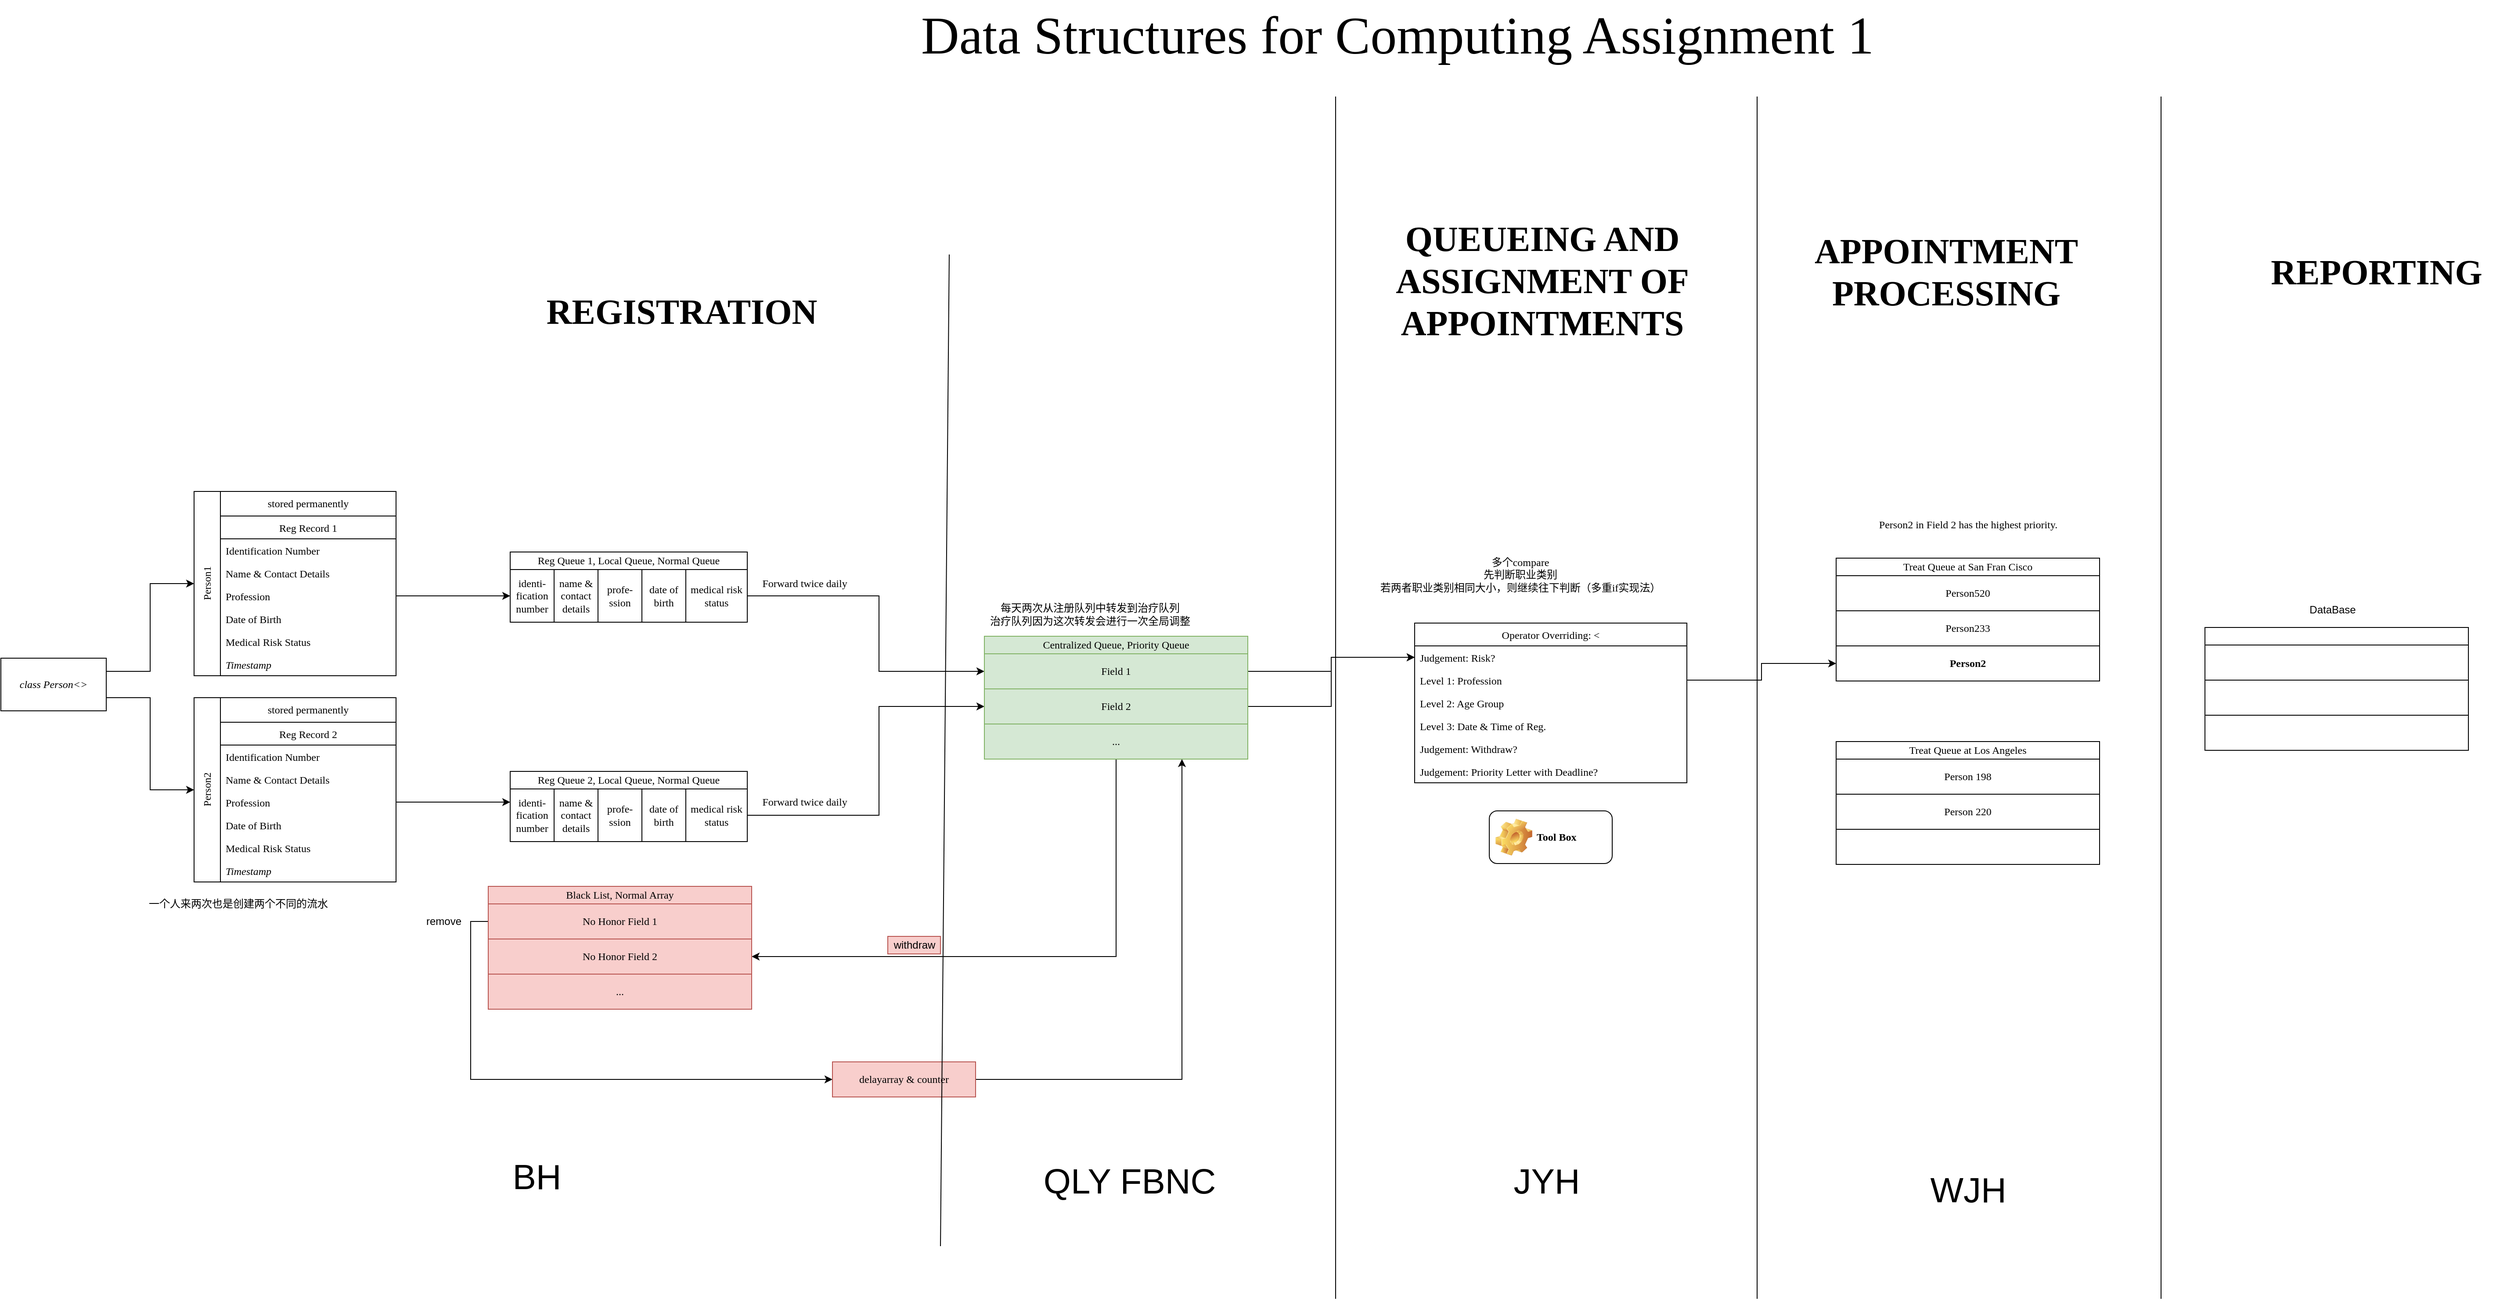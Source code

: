 <mxfile version="14.1.8" type="device"><diagram id="128Z4MAfpZ1QNSg5VIcd" name="第 1 页"><mxGraphModel dx="1752" dy="735" grid="1" gridSize="10" guides="1" tooltips="1" connect="1" arrows="1" fold="1" page="1" pageScale="1" pageWidth="827" pageHeight="1169" math="0" shadow="0"><root><mxCell id="0"/><mxCell id="1" parent="0"/><mxCell id="3j3yWsIi2HjqPcy8Chna-1" value="Data Structures for Computing Assignment 1" style="text;html=1;align=center;verticalAlign=middle;resizable=0;points=[];autosize=1;fontFamily=Verdana;fontSize=60;" parent="1" vertex="1"><mxGeometry x="780" y="40" width="1380" height="80" as="geometry"/></mxCell><mxCell id="3j3yWsIi2HjqPcy8Chna-15" value="identi-fication number" style="rounded=0;whiteSpace=wrap;html=1;fontFamily=Verdana;fontSize=12;" parent="1" vertex="1"><mxGeometry x="460" y="689" width="50" height="60" as="geometry"/></mxCell><mxCell id="3j3yWsIi2HjqPcy8Chna-16" value="name &amp;amp; contact details" style="rounded=0;whiteSpace=wrap;html=1;fontFamily=Verdana;fontSize=12;" parent="1" vertex="1"><mxGeometry x="510" y="689" width="50" height="60" as="geometry"/></mxCell><mxCell id="3j3yWsIi2HjqPcy8Chna-17" value="profe-ssion" style="rounded=0;whiteSpace=wrap;html=1;fontFamily=Verdana;fontSize=12;" parent="1" vertex="1"><mxGeometry x="560" y="689" width="50" height="60" as="geometry"/></mxCell><mxCell id="3j3yWsIi2HjqPcy8Chna-18" value="date of birth" style="rounded=0;whiteSpace=wrap;html=1;fontFamily=Verdana;fontSize=12;" parent="1" vertex="1"><mxGeometry x="610" y="689" width="50" height="60" as="geometry"/></mxCell><mxCell id="3j3yWsIi2HjqPcy8Chna-39" style="edgeStyle=orthogonalEdgeStyle;rounded=0;orthogonalLoop=1;jettySize=auto;html=1;entryX=0;entryY=0.5;entryDx=0;entryDy=0;fontFamily=Verdana;fontSize=12;exitX=1;exitY=0.5;exitDx=0;exitDy=0;" parent="1" source="3j3yWsIi2HjqPcy8Chna-19" target="3j3yWsIi2HjqPcy8Chna-31" edge="1"><mxGeometry relative="1" as="geometry"><mxPoint x="760" y="719" as="sourcePoint"/><mxPoint x="1000" y="779" as="targetPoint"/><Array as="points"><mxPoint x="880" y="719"/><mxPoint x="880" y="805"/></Array></mxGeometry></mxCell><mxCell id="3j3yWsIi2HjqPcy8Chna-19" value="medical risk status" style="rounded=0;whiteSpace=wrap;html=1;fontFamily=Verdana;fontSize=12;" parent="1" vertex="1"><mxGeometry x="660" y="689" width="70" height="60" as="geometry"/></mxCell><mxCell id="upoEuybFX3jZ4BqG1-iU-58" style="edgeStyle=orthogonalEdgeStyle;rounded=0;orthogonalLoop=1;jettySize=auto;html=1;exitX=1;exitY=0.5;exitDx=0;exitDy=0;entryX=0;entryY=0.5;entryDx=0;entryDy=0;fontFamily=Verdana;" parent="1" source="3j3yWsIi2HjqPcy8Chna-31" target="3j3yWsIi2HjqPcy8Chna-54" edge="1"><mxGeometry relative="1" as="geometry"/></mxCell><mxCell id="3j3yWsIi2HjqPcy8Chna-31" value="Field 1" style="rounded=0;whiteSpace=wrap;html=1;fontFamily=Verdana;fontSize=12;fillColor=#d5e8d4;strokeColor=#82b366;" parent="1" vertex="1"><mxGeometry x="1000" y="785" width="300" height="40" as="geometry"/></mxCell><mxCell id="3j3yWsIi2HjqPcy8Chna-38" value="每天两次从注册队列中转发到治疗队列&lt;br&gt;治疗队列因为这次转发会进行一次全局调整" style="text;html=1;align=center;verticalAlign=middle;resizable=0;points=[];autosize=1;fontSize=12;fontFamily=Verdana;" parent="1" vertex="1"><mxGeometry x="1000" y="725" width="240" height="30" as="geometry"/></mxCell><mxCell id="3j3yWsIi2HjqPcy8Chna-40" value="Forward twice daily" style="text;html=1;align=center;verticalAlign=middle;resizable=0;points=[];autosize=1;fontSize=12;fontFamily=Verdana;" parent="1" vertex="1"><mxGeometry x="730" y="695" width="130" height="20" as="geometry"/></mxCell><mxCell id="3j3yWsIi2HjqPcy8Chna-49" style="edgeStyle=orthogonalEdgeStyle;rounded=0;orthogonalLoop=1;jettySize=auto;html=1;entryX=0;entryY=0.5;entryDx=0;entryDy=0;fontFamily=Verdana;fontSize=12;exitX=1;exitY=0.5;exitDx=0;exitDy=0;" parent="1" source="upoEuybFX3jZ4BqG1-iU-11" target="upoEuybFX3jZ4BqG1-iU-35" edge="1"><mxGeometry relative="1" as="geometry"><mxPoint x="760" y="961.98" as="sourcePoint"/><mxPoint x="1000" y="899" as="targetPoint"/><Array as="points"><mxPoint x="880" y="969"/><mxPoint x="880" y="845"/></Array></mxGeometry></mxCell><mxCell id="3j3yWsIi2HjqPcy8Chna-53" value="Operator Overriding: &lt;" style="swimlane;fontStyle=0;childLayout=stackLayout;horizontal=1;startSize=26;fillColor=none;horizontalStack=0;resizeParent=1;resizeParentMax=0;resizeLast=0;collapsible=1;marginBottom=0;fontFamily=Verdana;fontSize=12;" parent="1" vertex="1"><mxGeometry x="1490" y="750" width="310" height="182" as="geometry"/></mxCell><mxCell id="3j3yWsIi2HjqPcy8Chna-54" value="Judgement: Risk?" style="text;strokeColor=none;fillColor=none;align=left;verticalAlign=top;spacingLeft=4;spacingRight=4;overflow=hidden;rotatable=0;points=[[0,0.5],[1,0.5]];portConstraint=eastwest;fontFamily=Verdana;" parent="3j3yWsIi2HjqPcy8Chna-53" vertex="1"><mxGeometry y="26" width="310" height="26" as="geometry"/></mxCell><mxCell id="3j3yWsIi2HjqPcy8Chna-55" value="Level 1: Profession" style="text;strokeColor=none;fillColor=none;align=left;verticalAlign=top;spacingLeft=4;spacingRight=4;overflow=hidden;rotatable=0;points=[[0,0.5],[1,0.5]];portConstraint=eastwest;fontFamily=Verdana;" parent="3j3yWsIi2HjqPcy8Chna-53" vertex="1"><mxGeometry y="52" width="310" height="26" as="geometry"/></mxCell><mxCell id="upoEuybFX3jZ4BqG1-iU-54" value="Level 2: Age Group" style="text;strokeColor=none;fillColor=none;align=left;verticalAlign=top;spacingLeft=4;spacingRight=4;overflow=hidden;rotatable=0;points=[[0,0.5],[1,0.5]];portConstraint=eastwest;fontFamily=Verdana;" parent="3j3yWsIi2HjqPcy8Chna-53" vertex="1"><mxGeometry y="78" width="310" height="26" as="geometry"/></mxCell><mxCell id="upoEuybFX3jZ4BqG1-iU-55" value="Level 3: Date &amp; Time of Reg." style="text;strokeColor=none;fillColor=none;align=left;verticalAlign=top;spacingLeft=4;spacingRight=4;overflow=hidden;rotatable=0;points=[[0,0.5],[1,0.5]];portConstraint=eastwest;fontFamily=Verdana;" parent="3j3yWsIi2HjqPcy8Chna-53" vertex="1"><mxGeometry y="104" width="310" height="26" as="geometry"/></mxCell><mxCell id="upoEuybFX3jZ4BqG1-iU-56" value="Judgement: Withdraw?" style="text;strokeColor=none;fillColor=none;align=left;verticalAlign=top;spacingLeft=4;spacingRight=4;overflow=hidden;rotatable=0;points=[[0,0.5],[1,0.5]];portConstraint=eastwest;fontFamily=Verdana;" parent="3j3yWsIi2HjqPcy8Chna-53" vertex="1"><mxGeometry y="130" width="310" height="26" as="geometry"/></mxCell><mxCell id="3j3yWsIi2HjqPcy8Chna-56" value="Judgement: Priority Letter with Deadline?" style="text;strokeColor=none;fillColor=none;align=left;verticalAlign=top;spacingLeft=4;spacingRight=4;overflow=hidden;rotatable=0;points=[[0,0.5],[1,0.5]];portConstraint=eastwest;fontFamily=Verdana;" parent="3j3yWsIi2HjqPcy8Chna-53" vertex="1"><mxGeometry y="156" width="310" height="26" as="geometry"/></mxCell><mxCell id="3j3yWsIi2HjqPcy8Chna-57" value="多个compare&lt;br&gt;先判断职业类别&lt;br&gt;若两者职业类别相同大小，则继续往下判断（多重if实现法）" style="text;html=1;align=center;verticalAlign=middle;resizable=0;points=[];autosize=1;fontSize=12;fontFamily=Verdana;" parent="1" vertex="1"><mxGeometry x="1440" y="670" width="340" height="50" as="geometry"/></mxCell><mxCell id="upoEuybFX3jZ4BqG1-iU-1" value="Forward twice daily" style="text;html=1;align=center;verticalAlign=middle;resizable=0;points=[];autosize=1;fontSize=12;fontFamily=Verdana;" parent="1" vertex="1"><mxGeometry x="730" y="944" width="130" height="20" as="geometry"/></mxCell><mxCell id="upoEuybFX3jZ4BqG1-iU-4" value="Reg Queue 1, Local Queue, Normal Queue" style="rounded=0;whiteSpace=wrap;html=1;fontFamily=Verdana;" parent="1" vertex="1"><mxGeometry x="460" y="669" width="270" height="20" as="geometry"/></mxCell><mxCell id="upoEuybFX3jZ4BqG1-iU-7" value="identi-fication number" style="rounded=0;whiteSpace=wrap;html=1;fontFamily=Verdana;fontSize=12;" parent="1" vertex="1"><mxGeometry x="460" y="939" width="50" height="60" as="geometry"/></mxCell><mxCell id="upoEuybFX3jZ4BqG1-iU-8" value="name &amp;amp; contact details" style="rounded=0;whiteSpace=wrap;html=1;fontFamily=Verdana;fontSize=12;" parent="1" vertex="1"><mxGeometry x="510" y="939" width="50" height="60" as="geometry"/></mxCell><mxCell id="upoEuybFX3jZ4BqG1-iU-9" value="profe-ssion" style="rounded=0;whiteSpace=wrap;html=1;fontFamily=Verdana;fontSize=12;" parent="1" vertex="1"><mxGeometry x="560" y="939" width="50" height="60" as="geometry"/></mxCell><mxCell id="upoEuybFX3jZ4BqG1-iU-10" value="date of birth" style="rounded=0;whiteSpace=wrap;html=1;fontFamily=Verdana;fontSize=12;" parent="1" vertex="1"><mxGeometry x="610" y="939" width="50" height="60" as="geometry"/></mxCell><mxCell id="upoEuybFX3jZ4BqG1-iU-11" value="medical risk status" style="rounded=0;whiteSpace=wrap;html=1;fontFamily=Verdana;fontSize=12;" parent="1" vertex="1"><mxGeometry x="660" y="939" width="70" height="60" as="geometry"/></mxCell><mxCell id="upoEuybFX3jZ4BqG1-iU-12" value="Reg Queue 2, Local Queue, Normal Queue" style="rounded=0;whiteSpace=wrap;html=1;fontFamily=Verdana;" parent="1" vertex="1"><mxGeometry x="460" y="919" width="270" height="20" as="geometry"/></mxCell><mxCell id="upoEuybFX3jZ4BqG1-iU-14" value="Centralized Queue, Priority Queue" style="rounded=0;whiteSpace=wrap;html=1;fontFamily=Verdana;fillColor=#d5e8d4;strokeColor=#82b366;" parent="1" vertex="1"><mxGeometry x="1000" y="765" width="300" height="20" as="geometry"/></mxCell><mxCell id="upoEuybFX3jZ4BqG1-iU-16" value="stored permanently" style="whiteSpace=wrap;html=1;fontFamily=Verdana;" parent="1" vertex="1"><mxGeometry x="130" y="600" width="200" height="28" as="geometry"/></mxCell><mxCell id="upoEuybFX3jZ4BqG1-iU-17" value="Reg Record 1" style="swimlane;fontStyle=0;childLayout=stackLayout;horizontal=1;startSize=26;fillColor=none;horizontalStack=0;resizeParent=1;resizeParentMax=0;resizeLast=0;collapsible=1;marginBottom=0;fontFamily=Verdana;" parent="1" vertex="1"><mxGeometry x="130" y="628" width="200" height="182" as="geometry"/></mxCell><mxCell id="upoEuybFX3jZ4BqG1-iU-18" value="Identification Number" style="text;strokeColor=none;fillColor=none;align=left;verticalAlign=top;spacingLeft=4;spacingRight=4;overflow=hidden;rotatable=0;points=[[0,0.5],[1,0.5]];portConstraint=eastwest;fontFamily=Verdana;" parent="upoEuybFX3jZ4BqG1-iU-17" vertex="1"><mxGeometry y="26" width="200" height="26" as="geometry"/></mxCell><mxCell id="upoEuybFX3jZ4BqG1-iU-19" value="Name &amp; Contact Details" style="text;strokeColor=none;fillColor=none;align=left;verticalAlign=top;spacingLeft=4;spacingRight=4;overflow=hidden;rotatable=0;points=[[0,0.5],[1,0.5]];portConstraint=eastwest;fontFamily=Verdana;" parent="upoEuybFX3jZ4BqG1-iU-17" vertex="1"><mxGeometry y="52" width="200" height="26" as="geometry"/></mxCell><mxCell id="upoEuybFX3jZ4BqG1-iU-22" value="Profession" style="text;strokeColor=none;fillColor=none;align=left;verticalAlign=top;spacingLeft=4;spacingRight=4;overflow=hidden;rotatable=0;points=[[0,0.5],[1,0.5]];portConstraint=eastwest;fontFamily=Verdana;" parent="upoEuybFX3jZ4BqG1-iU-17" vertex="1"><mxGeometry y="78" width="200" height="26" as="geometry"/></mxCell><mxCell id="upoEuybFX3jZ4BqG1-iU-24" value="Date of Birth" style="text;strokeColor=none;fillColor=none;align=left;verticalAlign=top;spacingLeft=4;spacingRight=4;overflow=hidden;rotatable=0;points=[[0,0.5],[1,0.5]];portConstraint=eastwest;fontFamily=Verdana;" parent="upoEuybFX3jZ4BqG1-iU-17" vertex="1"><mxGeometry y="104" width="200" height="26" as="geometry"/></mxCell><mxCell id="upoEuybFX3jZ4BqG1-iU-23" value="Medical Risk Status" style="text;strokeColor=none;fillColor=none;align=left;verticalAlign=top;spacingLeft=4;spacingRight=4;overflow=hidden;rotatable=0;points=[[0,0.5],[1,0.5]];portConstraint=eastwest;fontFamily=Verdana;" parent="upoEuybFX3jZ4BqG1-iU-17" vertex="1"><mxGeometry y="130" width="200" height="26" as="geometry"/></mxCell><mxCell id="upoEuybFX3jZ4BqG1-iU-20" value="Timestamp" style="text;strokeColor=none;fillColor=none;align=left;verticalAlign=top;spacingLeft=4;spacingRight=4;overflow=hidden;rotatable=0;points=[[0,0.5],[1,0.5]];portConstraint=eastwest;fontFamily=Verdana;fontStyle=2" parent="upoEuybFX3jZ4BqG1-iU-17" vertex="1"><mxGeometry y="156" width="200" height="26" as="geometry"/></mxCell><mxCell id="upoEuybFX3jZ4BqG1-iU-25" value="stored permanently" style="whiteSpace=wrap;html=1;fontFamily=Verdana;" parent="1" vertex="1"><mxGeometry x="130" y="835" width="200" height="28" as="geometry"/></mxCell><mxCell id="upoEuybFX3jZ4BqG1-iU-26" value="Reg Record 2" style="swimlane;fontStyle=0;childLayout=stackLayout;horizontal=1;startSize=26;fillColor=none;horizontalStack=0;resizeParent=1;resizeParentMax=0;resizeLast=0;collapsible=1;marginBottom=0;fontFamily=Verdana;" parent="1" vertex="1"><mxGeometry x="130" y="863" width="200" height="182" as="geometry"/></mxCell><mxCell id="upoEuybFX3jZ4BqG1-iU-27" value="Identification Number" style="text;strokeColor=none;fillColor=none;align=left;verticalAlign=top;spacingLeft=4;spacingRight=4;overflow=hidden;rotatable=0;points=[[0,0.5],[1,0.5]];portConstraint=eastwest;fontFamily=Verdana;" parent="upoEuybFX3jZ4BqG1-iU-26" vertex="1"><mxGeometry y="26" width="200" height="26" as="geometry"/></mxCell><mxCell id="upoEuybFX3jZ4BqG1-iU-28" value="Name &amp; Contact Details" style="text;strokeColor=none;fillColor=none;align=left;verticalAlign=top;spacingLeft=4;spacingRight=4;overflow=hidden;rotatable=0;points=[[0,0.5],[1,0.5]];portConstraint=eastwest;fontFamily=Verdana;" parent="upoEuybFX3jZ4BqG1-iU-26" vertex="1"><mxGeometry y="52" width="200" height="26" as="geometry"/></mxCell><mxCell id="upoEuybFX3jZ4BqG1-iU-29" value="Profession" style="text;strokeColor=none;fillColor=none;align=left;verticalAlign=top;spacingLeft=4;spacingRight=4;overflow=hidden;rotatable=0;points=[[0,0.5],[1,0.5]];portConstraint=eastwest;fontFamily=Verdana;" parent="upoEuybFX3jZ4BqG1-iU-26" vertex="1"><mxGeometry y="78" width="200" height="26" as="geometry"/></mxCell><mxCell id="upoEuybFX3jZ4BqG1-iU-30" value="Date of Birth" style="text;strokeColor=none;fillColor=none;align=left;verticalAlign=top;spacingLeft=4;spacingRight=4;overflow=hidden;rotatable=0;points=[[0,0.5],[1,0.5]];portConstraint=eastwest;fontFamily=Verdana;" parent="upoEuybFX3jZ4BqG1-iU-26" vertex="1"><mxGeometry y="104" width="200" height="26" as="geometry"/></mxCell><mxCell id="upoEuybFX3jZ4BqG1-iU-31" value="Medical Risk Status" style="text;strokeColor=none;fillColor=none;align=left;verticalAlign=top;spacingLeft=4;spacingRight=4;overflow=hidden;rotatable=0;points=[[0,0.5],[1,0.5]];portConstraint=eastwest;fontFamily=Verdana;" parent="upoEuybFX3jZ4BqG1-iU-26" vertex="1"><mxGeometry y="130" width="200" height="26" as="geometry"/></mxCell><mxCell id="upoEuybFX3jZ4BqG1-iU-32" value="Timestamp" style="text;strokeColor=none;fillColor=none;align=left;verticalAlign=top;spacingLeft=4;spacingRight=4;overflow=hidden;rotatable=0;points=[[0,0.5],[1,0.5]];portConstraint=eastwest;fontFamily=Verdana;fontStyle=2" parent="upoEuybFX3jZ4BqG1-iU-26" vertex="1"><mxGeometry y="156" width="200" height="26" as="geometry"/></mxCell><mxCell id="upoEuybFX3jZ4BqG1-iU-33" style="edgeStyle=orthogonalEdgeStyle;rounded=0;orthogonalLoop=1;jettySize=auto;html=1;exitX=1;exitY=0.5;exitDx=0;exitDy=0;entryX=0;entryY=0.5;entryDx=0;entryDy=0;fontFamily=Verdana;" parent="1" source="upoEuybFX3jZ4BqG1-iU-22" target="3j3yWsIi2HjqPcy8Chna-15" edge="1"><mxGeometry relative="1" as="geometry"/></mxCell><mxCell id="upoEuybFX3jZ4BqG1-iU-34" style="edgeStyle=orthogonalEdgeStyle;rounded=0;orthogonalLoop=1;jettySize=auto;html=1;exitX=1;exitY=0.5;exitDx=0;exitDy=0;entryX=0;entryY=0.25;entryDx=0;entryDy=0;fontFamily=Verdana;" parent="1" source="upoEuybFX3jZ4BqG1-iU-29" target="upoEuybFX3jZ4BqG1-iU-7" edge="1"><mxGeometry relative="1" as="geometry"/></mxCell><mxCell id="upoEuybFX3jZ4BqG1-iU-59" style="edgeStyle=orthogonalEdgeStyle;rounded=0;orthogonalLoop=1;jettySize=auto;html=1;exitX=1;exitY=0.5;exitDx=0;exitDy=0;entryX=0;entryY=0.5;entryDx=0;entryDy=0;fontFamily=Verdana;" parent="1" source="upoEuybFX3jZ4BqG1-iU-35" target="3j3yWsIi2HjqPcy8Chna-54" edge="1"><mxGeometry relative="1" as="geometry"/></mxCell><mxCell id="upoEuybFX3jZ4BqG1-iU-35" value="Field 2" style="rounded=0;whiteSpace=wrap;html=1;fontFamily=Verdana;fontSize=12;fillColor=#d5e8d4;strokeColor=#82b366;" parent="1" vertex="1"><mxGeometry x="1000" y="825" width="300" height="40" as="geometry"/></mxCell><mxCell id="ihk9Zr4vLLcPN2QOF7gw-5" style="edgeStyle=orthogonalEdgeStyle;rounded=0;orthogonalLoop=1;jettySize=auto;html=1;exitX=0.5;exitY=1;exitDx=0;exitDy=0;entryX=1;entryY=0.5;entryDx=0;entryDy=0;" parent="1" source="upoEuybFX3jZ4BqG1-iU-36" target="ihk9Zr4vLLcPN2QOF7gw-3" edge="1"><mxGeometry relative="1" as="geometry"/></mxCell><mxCell id="upoEuybFX3jZ4BqG1-iU-36" value="..." style="rounded=0;whiteSpace=wrap;html=1;fontFamily=Verdana;fontSize=12;fillColor=#d5e8d4;strokeColor=#82b366;" parent="1" vertex="1"><mxGeometry x="1000" y="865" width="300" height="40" as="geometry"/></mxCell><mxCell id="upoEuybFX3jZ4BqG1-iU-40" value="&lt;span style=&quot;color: rgba(0 , 0 , 0 , 0) ; font-family: monospace ; font-size: 0px&quot;&gt;Per&lt;/span&gt;" style="whiteSpace=wrap;html=1;fontFamily=Verdana;" parent="1" vertex="1"><mxGeometry x="100" y="600" width="30" height="210" as="geometry"/></mxCell><mxCell id="upoEuybFX3jZ4BqG1-iU-41" value="Person1" style="text;html=1;align=center;verticalAlign=middle;resizable=0;points=[];autosize=1;fontFamily=Verdana;rotation=-90;" parent="1" vertex="1"><mxGeometry x="85" y="695" width="60" height="20" as="geometry"/></mxCell><mxCell id="upoEuybFX3jZ4BqG1-iU-42" value="&lt;span style=&quot;color: rgba(0 , 0 , 0 , 0) ; font-family: monospace ; font-size: 0px&quot;&gt;Per&lt;/span&gt;" style="whiteSpace=wrap;html=1;fontFamily=Verdana;" parent="1" vertex="1"><mxGeometry x="100" y="835" width="30" height="210" as="geometry"/></mxCell><mxCell id="upoEuybFX3jZ4BqG1-iU-43" value="Person2" style="text;html=1;align=center;verticalAlign=middle;resizable=0;points=[];autosize=1;fontFamily=Verdana;rotation=-90;" parent="1" vertex="1"><mxGeometry x="85" y="930" width="60" height="20" as="geometry"/></mxCell><mxCell id="upoEuybFX3jZ4BqG1-iU-46" style="edgeStyle=orthogonalEdgeStyle;rounded=0;orthogonalLoop=1;jettySize=auto;html=1;exitX=1;exitY=0.25;exitDx=0;exitDy=0;entryX=0;entryY=0.5;entryDx=0;entryDy=0;fontFamily=Verdana;" parent="1" source="upoEuybFX3jZ4BqG1-iU-45" target="upoEuybFX3jZ4BqG1-iU-40" edge="1"><mxGeometry relative="1" as="geometry"/></mxCell><mxCell id="upoEuybFX3jZ4BqG1-iU-47" style="edgeStyle=orthogonalEdgeStyle;rounded=0;orthogonalLoop=1;jettySize=auto;html=1;exitX=1;exitY=0.75;exitDx=0;exitDy=0;entryX=0;entryY=0.5;entryDx=0;entryDy=0;fontFamily=Verdana;" parent="1" source="upoEuybFX3jZ4BqG1-iU-45" target="upoEuybFX3jZ4BqG1-iU-42" edge="1"><mxGeometry relative="1" as="geometry"/></mxCell><mxCell id="upoEuybFX3jZ4BqG1-iU-45" value="&lt;i&gt;class Person&amp;lt;&amp;gt;&lt;/i&gt;" style="whiteSpace=wrap;html=1;fontFamily=Verdana;" parent="1" vertex="1"><mxGeometry x="-120" y="790" width="120" height="60" as="geometry"/></mxCell><mxCell id="upoEuybFX3jZ4BqG1-iU-48" value="" style="endArrow=none;html=1;fontFamily=Verdana;" parent="1" edge="1"><mxGeometry width="50" height="50" relative="1" as="geometry"><mxPoint x="1400" y="1520" as="sourcePoint"/><mxPoint x="1400" y="150" as="targetPoint"/></mxGeometry></mxCell><mxCell id="upoEuybFX3jZ4BqG1-iU-49" value="&lt;font style=&quot;font-size: 40px&quot;&gt;REGISTRATION&lt;/font&gt;" style="text;html=1;align=center;verticalAlign=middle;resizable=0;points=[];autosize=1;fontFamily=Verdana;fontStyle=1" parent="1" vertex="1"><mxGeometry x="475" y="380" width="360" height="30" as="geometry"/></mxCell><mxCell id="upoEuybFX3jZ4BqG1-iU-53" value="&lt;font style=&quot;font-size: 40px&quot;&gt;QUEUEING AND &lt;br&gt;ASSIGNMENT OF &lt;br&gt;APPOINTMENTS&lt;/font&gt;" style="text;html=1;align=center;verticalAlign=middle;resizable=0;points=[];autosize=1;fontFamily=Verdana;fontStyle=1" parent="1" vertex="1"><mxGeometry x="1440" y="320" width="390" height="80" as="geometry"/></mxCell><mxCell id="upoEuybFX3jZ4BqG1-iU-57" value="Tool Box" style="label;whiteSpace=wrap;html=1;image=img/clipart/Gear_128x128.png;fontFamily=Verdana;" parent="1" vertex="1"><mxGeometry x="1575" y="964" width="140" height="60" as="geometry"/></mxCell><mxCell id="upoEuybFX3jZ4BqG1-iU-60" value="" style="endArrow=none;html=1;fontFamily=Verdana;" parent="1" edge="1"><mxGeometry width="50" height="50" relative="1" as="geometry"><mxPoint x="1880" y="1520" as="sourcePoint"/><mxPoint x="1880" y="150" as="targetPoint"/></mxGeometry></mxCell><mxCell id="upoEuybFX3jZ4BqG1-iU-61" value="&lt;span style=&quot;font-size: 40px&quot;&gt;APPOINTMENT&lt;br&gt;PROCESSING&lt;/span&gt;" style="text;html=1;align=center;verticalAlign=middle;resizable=0;points=[];autosize=1;fontFamily=Verdana;fontStyle=1" parent="1" vertex="1"><mxGeometry x="1920" y="320" width="350" height="60" as="geometry"/></mxCell><mxCell id="upoEuybFX3jZ4BqG1-iU-62" value="Person2 in Field 2 has the highest priority." style="text;html=1;align=center;verticalAlign=middle;resizable=0;points=[];autosize=1;fontFamily=Verdana;fontStyle=0" parent="1" vertex="1"><mxGeometry x="1985" y="628" width="270" height="20" as="geometry"/></mxCell><mxCell id="upoEuybFX3jZ4BqG1-iU-63" value="Person520" style="rounded=0;whiteSpace=wrap;html=1;fontFamily=Verdana;fontSize=12;" parent="1" vertex="1"><mxGeometry x="1970" y="696" width="300" height="40" as="geometry"/></mxCell><mxCell id="upoEuybFX3jZ4BqG1-iU-64" value="Treat Queue at San Fran Cisco" style="rounded=0;whiteSpace=wrap;html=1;fontFamily=Verdana;" parent="1" vertex="1"><mxGeometry x="1970" y="676" width="300" height="20" as="geometry"/></mxCell><mxCell id="upoEuybFX3jZ4BqG1-iU-65" value="Person233" style="rounded=0;whiteSpace=wrap;html=1;fontFamily=Verdana;fontSize=12;" parent="1" vertex="1"><mxGeometry x="1970" y="736" width="300" height="40" as="geometry"/></mxCell><mxCell id="upoEuybFX3jZ4BqG1-iU-66" value="Person2" style="rounded=0;whiteSpace=wrap;html=1;fontFamily=Verdana;fontSize=12;fontStyle=1" parent="1" vertex="1"><mxGeometry x="1970" y="776" width="300" height="40" as="geometry"/></mxCell><mxCell id="upoEuybFX3jZ4BqG1-iU-67" value="Person 198" style="rounded=0;whiteSpace=wrap;html=1;fontFamily=Verdana;fontSize=12;" parent="1" vertex="1"><mxGeometry x="1970" y="905" width="300" height="40" as="geometry"/></mxCell><mxCell id="upoEuybFX3jZ4BqG1-iU-68" value="Treat Queue at Los Angeles" style="rounded=0;whiteSpace=wrap;html=1;fontFamily=Verdana;" parent="1" vertex="1"><mxGeometry x="1970" y="885" width="300" height="20" as="geometry"/></mxCell><mxCell id="upoEuybFX3jZ4BqG1-iU-69" value="Person 220" style="rounded=0;whiteSpace=wrap;html=1;fontFamily=Verdana;fontSize=12;" parent="1" vertex="1"><mxGeometry x="1970" y="945" width="300" height="40" as="geometry"/></mxCell><mxCell id="upoEuybFX3jZ4BqG1-iU-70" value="" style="rounded=0;whiteSpace=wrap;html=1;fontFamily=Verdana;fontSize=12;" parent="1" vertex="1"><mxGeometry x="1970" y="985" width="300" height="40" as="geometry"/></mxCell><mxCell id="upoEuybFX3jZ4BqG1-iU-71" style="edgeStyle=orthogonalEdgeStyle;rounded=0;orthogonalLoop=1;jettySize=auto;html=1;exitX=1;exitY=0.5;exitDx=0;exitDy=0;entryX=0;entryY=0.5;entryDx=0;entryDy=0;fontFamily=Verdana;" parent="1" source="3j3yWsIi2HjqPcy8Chna-55" target="upoEuybFX3jZ4BqG1-iU-66" edge="1"><mxGeometry relative="1" as="geometry"/></mxCell><mxCell id="upoEuybFX3jZ4BqG1-iU-72" value="" style="endArrow=none;html=1;fontFamily=Verdana;" parent="1" edge="1"><mxGeometry width="50" height="50" relative="1" as="geometry"><mxPoint x="2340" y="1520" as="sourcePoint"/><mxPoint x="2340" y="150" as="targetPoint"/></mxGeometry></mxCell><mxCell id="upoEuybFX3jZ4BqG1-iU-73" value="&lt;span style=&quot;font-size: 40px&quot;&gt;REPORTING&lt;/span&gt;" style="text;html=1;align=center;verticalAlign=middle;resizable=0;points=[];autosize=1;fontFamily=Verdana;fontStyle=1" parent="1" vertex="1"><mxGeometry x="2445" y="335" width="280" height="30" as="geometry"/></mxCell><mxCell id="ihk9Zr4vLLcPN2QOF7gw-12" style="edgeStyle=orthogonalEdgeStyle;rounded=0;orthogonalLoop=1;jettySize=auto;html=1;exitX=0;exitY=0.5;exitDx=0;exitDy=0;entryX=0;entryY=0.5;entryDx=0;entryDy=0;" parent="1" source="ihk9Zr4vLLcPN2QOF7gw-1" target="ihk9Zr4vLLcPN2QOF7gw-11" edge="1"><mxGeometry relative="1" as="geometry"/></mxCell><mxCell id="ihk9Zr4vLLcPN2QOF7gw-1" value="No Honor Field 1" style="rounded=0;whiteSpace=wrap;html=1;fontFamily=Verdana;fontSize=12;fillColor=#f8cecc;strokeColor=#b85450;" parent="1" vertex="1"><mxGeometry x="435" y="1070" width="300" height="40" as="geometry"/></mxCell><mxCell id="ihk9Zr4vLLcPN2QOF7gw-2" value="Black List, Normal Array" style="rounded=0;whiteSpace=wrap;html=1;fontFamily=Verdana;fillColor=#f8cecc;strokeColor=#b85450;" parent="1" vertex="1"><mxGeometry x="435" y="1050" width="300" height="20" as="geometry"/></mxCell><mxCell id="ihk9Zr4vLLcPN2QOF7gw-3" value="No Honor Field 2" style="rounded=0;whiteSpace=wrap;html=1;fontFamily=Verdana;fontSize=12;fillColor=#f8cecc;strokeColor=#b85450;" parent="1" vertex="1"><mxGeometry x="435" y="1110" width="300" height="40" as="geometry"/></mxCell><mxCell id="ihk9Zr4vLLcPN2QOF7gw-4" value="..." style="rounded=0;whiteSpace=wrap;html=1;fontFamily=Verdana;fontSize=12;fillColor=#f8cecc;strokeColor=#b85450;" parent="1" vertex="1"><mxGeometry x="435" y="1150" width="300" height="40" as="geometry"/></mxCell><mxCell id="ihk9Zr4vLLcPN2QOF7gw-6" value="withdraw" style="text;html=1;align=center;verticalAlign=middle;resizable=0;points=[];autosize=1;fillColor=#f8cecc;strokeColor=#b85450;" parent="1" vertex="1"><mxGeometry x="890" y="1107" width="60" height="20" as="geometry"/></mxCell><mxCell id="ihk9Zr4vLLcPN2QOF7gw-13" style="edgeStyle=orthogonalEdgeStyle;rounded=0;orthogonalLoop=1;jettySize=auto;html=1;exitX=1;exitY=0.5;exitDx=0;exitDy=0;entryX=0.75;entryY=1;entryDx=0;entryDy=0;" parent="1" source="ihk9Zr4vLLcPN2QOF7gw-11" target="upoEuybFX3jZ4BqG1-iU-36" edge="1"><mxGeometry relative="1" as="geometry"/></mxCell><mxCell id="ihk9Zr4vLLcPN2QOF7gw-11" value="delayarray &amp;amp; counter" style="rounded=0;whiteSpace=wrap;html=1;fontFamily=Verdana;fontSize=12;fillColor=#f8cecc;strokeColor=#b85450;" parent="1" vertex="1"><mxGeometry x="827" y="1250" width="163" height="40" as="geometry"/></mxCell><mxCell id="ihk9Zr4vLLcPN2QOF7gw-14" value="DataBase" style="text;html=1;align=center;verticalAlign=middle;resizable=0;points=[];autosize=1;" parent="1" vertex="1"><mxGeometry x="2500" y="725" width="70" height="20" as="geometry"/></mxCell><mxCell id="a2THR-zlwQW-3DdQpaWi-1" value="remove" style="text;html=1;align=center;verticalAlign=middle;resizable=0;points=[];autosize=1;" parent="1" vertex="1"><mxGeometry x="354" y="1080" width="60" height="20" as="geometry"/></mxCell><mxCell id="a2THR-zlwQW-3DdQpaWi-2" value="一个人来两次也是创建两个不同的流水" style="text;html=1;align=center;verticalAlign=middle;resizable=0;points=[];autosize=1;" parent="1" vertex="1"><mxGeometry x="40" y="1060" width="220" height="20" as="geometry"/></mxCell><mxCell id="ihk9Zr4vLLcPN2QOF7gw-15" value="" style="rounded=0;whiteSpace=wrap;html=1;fontFamily=Verdana;fontSize=12;" parent="1" vertex="1"><mxGeometry x="2390" y="775" width="300" height="40" as="geometry"/></mxCell><mxCell id="ihk9Zr4vLLcPN2QOF7gw-16" value="" style="rounded=0;whiteSpace=wrap;html=1;fontFamily=Verdana;" parent="1" vertex="1"><mxGeometry x="2390" y="755" width="300" height="20" as="geometry"/></mxCell><mxCell id="ihk9Zr4vLLcPN2QOF7gw-17" value="" style="rounded=0;whiteSpace=wrap;html=1;fontFamily=Verdana;fontSize=12;" parent="1" vertex="1"><mxGeometry x="2390" y="815" width="300" height="40" as="geometry"/></mxCell><mxCell id="ihk9Zr4vLLcPN2QOF7gw-18" value="" style="rounded=0;whiteSpace=wrap;html=1;fontFamily=Verdana;fontSize=12;fontStyle=1" parent="1" vertex="1"><mxGeometry x="2390" y="855" width="300" height="40" as="geometry"/></mxCell><mxCell id="14mT-piLOoL_4SfaBNBc-3" value="" style="endArrow=none;html=1;" edge="1" parent="1"><mxGeometry width="50" height="50" relative="1" as="geometry"><mxPoint x="950" y="1460" as="sourcePoint"/><mxPoint x="960" y="330" as="targetPoint"/></mxGeometry></mxCell><mxCell id="14mT-piLOoL_4SfaBNBc-4" value="BH" style="text;html=1;align=center;verticalAlign=middle;resizable=0;points=[];autosize=1;fontSize=40;" vertex="1" parent="1"><mxGeometry x="455" y="1355" width="70" height="50" as="geometry"/></mxCell><mxCell id="14mT-piLOoL_4SfaBNBc-5" value="QLY FBNC" style="text;html=1;align=center;verticalAlign=middle;resizable=0;points=[];autosize=1;fontSize=40;" vertex="1" parent="1"><mxGeometry x="1060" y="1360" width="210" height="50" as="geometry"/></mxCell><mxCell id="14mT-piLOoL_4SfaBNBc-6" value="JYH&lt;br&gt;" style="text;html=1;align=center;verticalAlign=middle;resizable=0;points=[];autosize=1;fontSize=40;" vertex="1" parent="1"><mxGeometry x="1595" y="1360" width="90" height="50" as="geometry"/></mxCell><mxCell id="14mT-piLOoL_4SfaBNBc-7" value="WJH" style="text;html=1;align=center;verticalAlign=middle;resizable=0;points=[];autosize=1;fontSize=40;" vertex="1" parent="1"><mxGeometry x="2070" y="1370" width="100" height="50" as="geometry"/></mxCell></root></mxGraphModel></diagram></mxfile>
